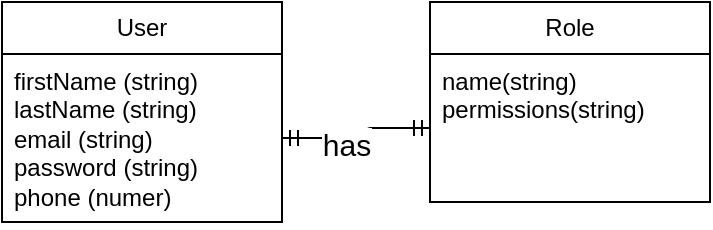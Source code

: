 <mxfile version="23.1.7" type="github">
  <diagram name="Page-1" id="NHcilMc50lBPF0jwCKvE">
    <mxGraphModel dx="880" dy="529" grid="1" gridSize="10" guides="1" tooltips="1" connect="1" arrows="1" fold="1" page="1" pageScale="1" pageWidth="827" pageHeight="1169" math="0" shadow="0">
      <root>
        <mxCell id="0" />
        <mxCell id="1" parent="0" />
        <mxCell id="TjEieBsBcoyyrpjg4sSu-1" value="User" style="swimlane;fontStyle=0;childLayout=stackLayout;horizontal=1;startSize=26;fillColor=none;horizontalStack=0;resizeParent=1;resizeParentMax=0;resizeLast=0;collapsible=1;marginBottom=0;whiteSpace=wrap;html=1;" parent="1" vertex="1">
          <mxGeometry x="200" y="80" width="140" height="110" as="geometry" />
        </mxCell>
        <mxCell id="TjEieBsBcoyyrpjg4sSu-2" value="firstName (string)&lt;br&gt;lastName (string)&lt;br&gt;email (string)&lt;br&gt;password (string)&lt;br&gt;phone (numer)" style="text;strokeColor=none;fillColor=none;align=left;verticalAlign=top;spacingLeft=4;spacingRight=4;overflow=hidden;rotatable=0;points=[[0,0.5],[1,0.5]];portConstraint=eastwest;whiteSpace=wrap;html=1;" parent="TjEieBsBcoyyrpjg4sSu-1" vertex="1">
          <mxGeometry y="26" width="140" height="84" as="geometry" />
        </mxCell>
        <mxCell id="yoadjGENFxD7IGxSiY7t-3" value="Role" style="swimlane;fontStyle=0;childLayout=stackLayout;horizontal=1;startSize=26;fillColor=none;horizontalStack=0;resizeParent=1;resizeParentMax=0;resizeLast=0;collapsible=1;marginBottom=0;whiteSpace=wrap;html=1;" vertex="1" parent="1">
          <mxGeometry x="414" y="80" width="140" height="100" as="geometry" />
        </mxCell>
        <mxCell id="yoadjGENFxD7IGxSiY7t-4" value="name(string)&lt;br&gt;permissions(string)" style="text;strokeColor=none;fillColor=none;align=left;verticalAlign=top;spacingLeft=4;spacingRight=4;overflow=hidden;rotatable=0;points=[[0,0.5],[1,0.5]];portConstraint=eastwest;whiteSpace=wrap;html=1;" vertex="1" parent="yoadjGENFxD7IGxSiY7t-3">
          <mxGeometry y="26" width="140" height="74" as="geometry" />
        </mxCell>
        <mxCell id="yoadjGENFxD7IGxSiY7t-5" value="" style="edgeStyle=entityRelationEdgeStyle;fontSize=12;html=1;endArrow=ERmandOne;startArrow=ERmandOne;rounded=0;entryX=0;entryY=0.5;entryDx=0;entryDy=0;exitX=1;exitY=0.5;exitDx=0;exitDy=0;" edge="1" parent="1" source="TjEieBsBcoyyrpjg4sSu-2" target="yoadjGENFxD7IGxSiY7t-4">
          <mxGeometry width="100" height="100" relative="1" as="geometry">
            <mxPoint x="360" y="330" as="sourcePoint" />
            <mxPoint x="460" y="230" as="targetPoint" />
          </mxGeometry>
        </mxCell>
        <mxCell id="yoadjGENFxD7IGxSiY7t-6" value="has" style="edgeLabel;html=1;align=center;verticalAlign=middle;resizable=0;points=[];fontSize=15;" vertex="1" connectable="0" parent="yoadjGENFxD7IGxSiY7t-5">
          <mxGeometry x="-0.189" y="-3" relative="1" as="geometry">
            <mxPoint as="offset" />
          </mxGeometry>
        </mxCell>
      </root>
    </mxGraphModel>
  </diagram>
</mxfile>
